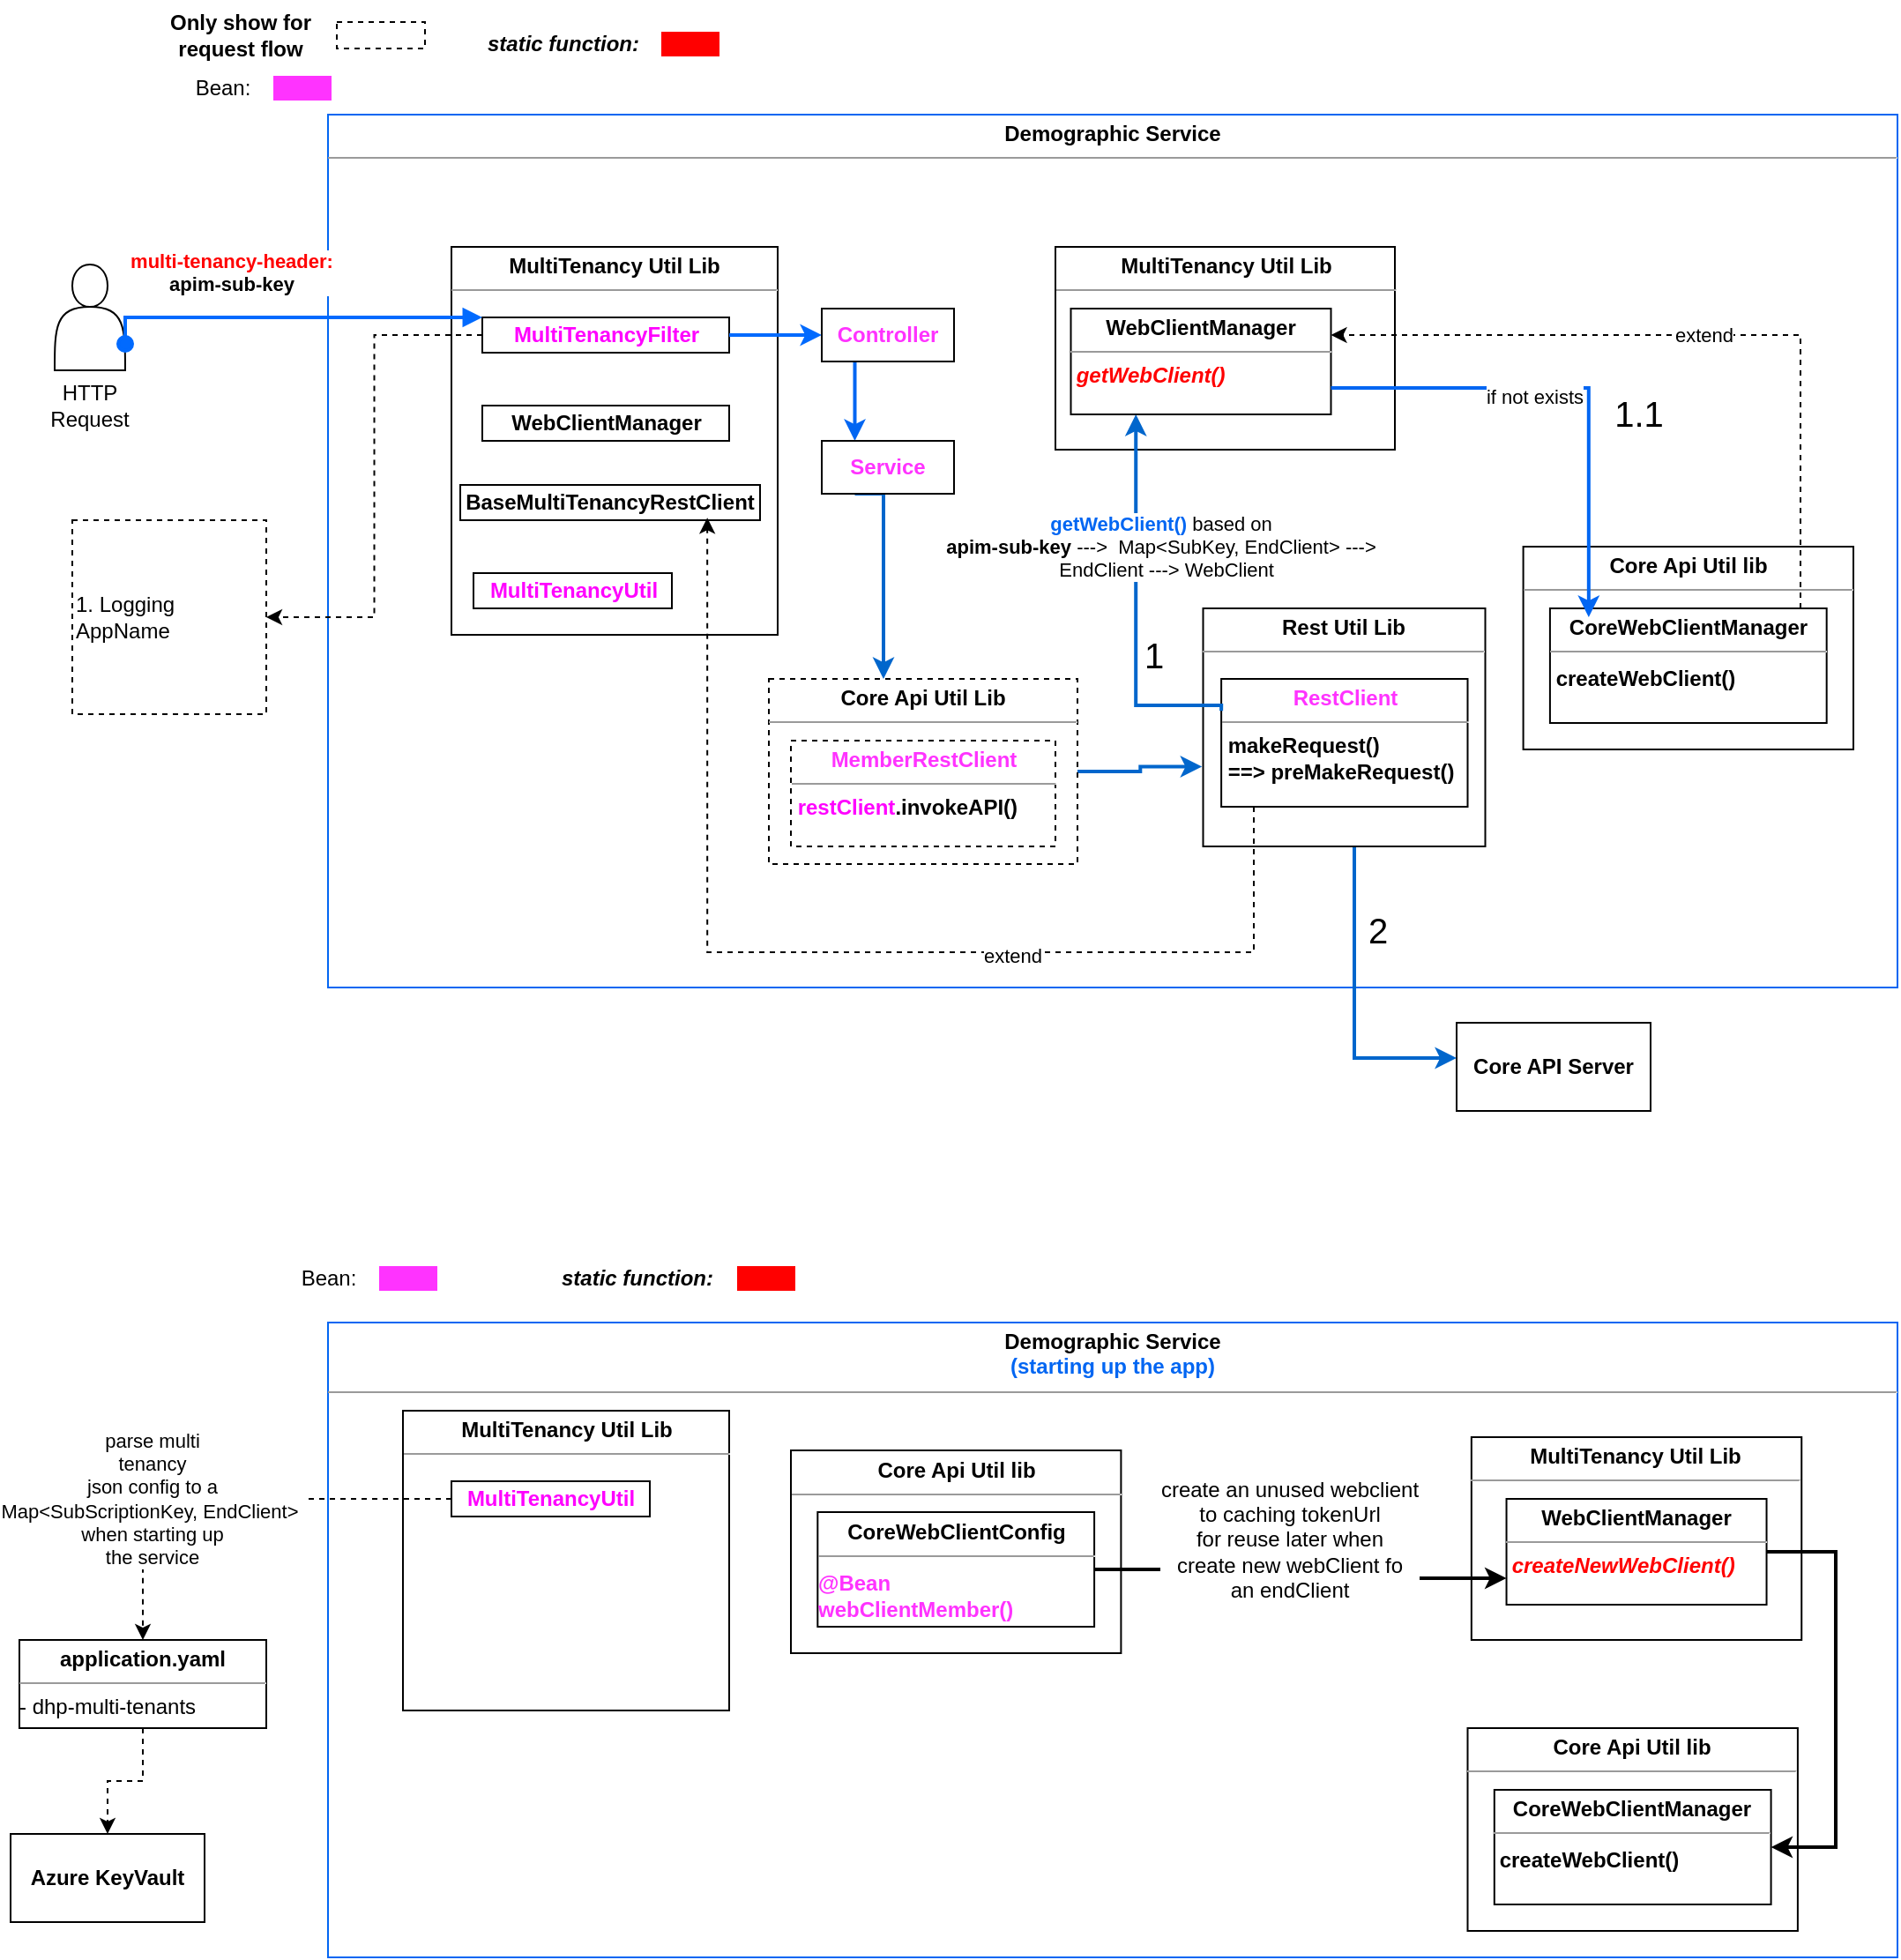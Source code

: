 <mxfile version="21.4.0" type="github">
  <diagram name="Page-1" id="5f0bae14-7c28-e335-631c-24af17079c00">
    <mxGraphModel dx="2230" dy="671" grid="1" gridSize="10" guides="1" tooltips="1" connect="1" arrows="1" fold="1" page="1" pageScale="1" pageWidth="1100" pageHeight="850" background="none" math="0" shadow="0">
      <root>
        <mxCell id="0" />
        <mxCell id="1" parent="0" />
        <mxCell id="RdsTdk07A-o18HDUI7we-4" value="&lt;p style=&quot;margin:0px;margin-top:4px;text-align:center;&quot;&gt;&lt;b&gt;Demographic Service&lt;/b&gt;&lt;/p&gt;&lt;hr size=&quot;1&quot;&gt;&lt;div style=&quot;height:2px;&quot;&gt;&lt;br&gt;&lt;/div&gt;" style="verticalAlign=top;align=left;overflow=fill;fontSize=12;fontFamily=Helvetica;html=1;whiteSpace=wrap;strokeColor=#0266f2;" parent="1" vertex="1">
          <mxGeometry x="175" y="85" width="890" height="495" as="geometry" />
        </mxCell>
        <mxCell id="RdsTdk07A-o18HDUI7we-6" value="&lt;p style=&quot;margin:0px;margin-top:4px;text-align:center;&quot;&gt;&lt;b&gt;MultiTenancy Util Lib&lt;/b&gt;&lt;/p&gt;&lt;hr size=&quot;1&quot;&gt;&lt;div style=&quot;height:2px;&quot;&gt;&lt;/div&gt;" style="verticalAlign=top;align=left;overflow=fill;fontSize=12;fontFamily=Helvetica;html=1;whiteSpace=wrap;" parent="1" vertex="1">
          <mxGeometry x="245" y="160" width="185" height="220" as="geometry" />
        </mxCell>
        <mxCell id="b0NZZlbbKg6g0TBIV0Tw-12" style="edgeStyle=orthogonalEdgeStyle;rounded=0;orthogonalLoop=1;jettySize=auto;html=1;exitX=1;exitY=0.5;exitDx=0;exitDy=0;strokeWidth=2;strokeColor=#0066CC;entryX=-0.004;entryY=0.665;entryDx=0;entryDy=0;entryPerimeter=0;" parent="1" source="RdsTdk07A-o18HDUI7we-7" target="CG3TOa5hcq1ZWwIJxW8Z-42" edge="1">
          <mxGeometry relative="1" as="geometry">
            <Array as="points" />
          </mxGeometry>
        </mxCell>
        <mxCell id="RdsTdk07A-o18HDUI7we-7" value="&lt;p style=&quot;margin:0px;margin-top:4px;text-align:center;&quot;&gt;&lt;b&gt;Core Api Util Lib&lt;/b&gt;&lt;/p&gt;&lt;hr size=&quot;1&quot;&gt;&lt;div style=&quot;height:2px;&quot;&gt;&lt;/div&gt;" style="verticalAlign=top;align=left;overflow=fill;fontSize=12;fontFamily=Helvetica;html=1;whiteSpace=wrap;dashed=1;" parent="1" vertex="1">
          <mxGeometry x="425" y="405" width="175" height="105" as="geometry" />
        </mxCell>
        <mxCell id="CG3TOa5hcq1ZWwIJxW8Z-67" style="edgeStyle=orthogonalEdgeStyle;rounded=0;orthogonalLoop=1;jettySize=auto;html=1;entryX=1;entryY=0.5;entryDx=0;entryDy=0;dashed=1;" parent="1" source="RdsTdk07A-o18HDUI7we-8" target="CG3TOa5hcq1ZWwIJxW8Z-66" edge="1">
          <mxGeometry relative="1" as="geometry" />
        </mxCell>
        <mxCell id="RdsTdk07A-o18HDUI7we-8" value="&lt;b&gt;&lt;font color=&quot;#ff00ff&quot;&gt;MultiTenancyFilter&lt;/font&gt;&lt;/b&gt;" style="html=1;whiteSpace=wrap;align=center;" parent="1" vertex="1">
          <mxGeometry x="262.5" y="200" width="140" height="20" as="geometry" />
        </mxCell>
        <mxCell id="VQmsO8RJKZGxtteuDF_l-1" value="&lt;b&gt;&lt;font color=&quot;#ff00ff&quot;&gt;MultiTenancyUtil&lt;/font&gt;&lt;/b&gt;" style="html=1;whiteSpace=wrap;align=center;" parent="1" vertex="1">
          <mxGeometry x="257.5" y="345" width="112.5" height="20" as="geometry" />
        </mxCell>
        <mxCell id="VQmsO8RJKZGxtteuDF_l-24" value="&lt;b&gt;WebClientManager&lt;/b&gt;" style="html=1;whiteSpace=wrap;align=center;" parent="1" vertex="1">
          <mxGeometry x="262.5" y="250" width="140" height="20" as="geometry" />
        </mxCell>
        <mxCell id="VQmsO8RJKZGxtteuDF_l-90" style="edgeStyle=orthogonalEdgeStyle;rounded=0;orthogonalLoop=1;jettySize=auto;html=1;exitX=0.5;exitY=1;exitDx=0;exitDy=0;entryX=0.5;entryY=0;entryDx=0;entryDy=0;" parent="1" target="VQmsO8RJKZGxtteuDF_l-86" edge="1">
          <mxGeometry relative="1" as="geometry">
            <mxPoint x="470" y="1082.5" as="sourcePoint" />
          </mxGeometry>
        </mxCell>
        <mxCell id="VQmsO8RJKZGxtteuDF_l-87" value="&lt;b&gt;Core API Server&lt;/b&gt;" style="html=1;whiteSpace=wrap;" parent="1" vertex="1">
          <mxGeometry x="815" y="600" width="110" height="50" as="geometry" />
        </mxCell>
        <mxCell id="VQmsO8RJKZGxtteuDF_l-133" value="" style="edgeStyle=orthogonalEdgeStyle;rounded=0;orthogonalLoop=1;jettySize=auto;html=1;dashed=1;" parent="1" target="VQmsO8RJKZGxtteuDF_l-131" edge="1">
          <mxGeometry relative="1" as="geometry">
            <mxPoint x="765" y="1080" as="sourcePoint" />
          </mxGeometry>
        </mxCell>
        <mxCell id="CbbjqMAdhNKeJyTU17QE-8" value="&lt;font style=&quot;background-color: rgb(255, 51, 255);&quot; color=&quot;#ff33ff&quot;&gt;&amp;nbsp; &amp;nbsp; &amp;nbsp; &amp;nbsp; &amp;nbsp;&amp;nbsp;&lt;/font&gt;" style="text;html=1;align=center;verticalAlign=middle;resizable=0;points=[];autosize=1;strokeColor=none;fillColor=none;" parent="1" vertex="1">
          <mxGeometry x="130" y="55" width="60" height="30" as="geometry" />
        </mxCell>
        <mxCell id="CbbjqMAdhNKeJyTU17QE-9" value="Bean:" style="text;html=1;align=center;verticalAlign=middle;resizable=0;points=[];autosize=1;strokeColor=none;fillColor=none;" parent="1" vertex="1">
          <mxGeometry x="90" y="55" width="50" height="30" as="geometry" />
        </mxCell>
        <mxCell id="CbbjqMAdhNKeJyTU17QE-10" value="&lt;b&gt;Only show for &lt;br&gt;request flow&lt;/b&gt;" style="text;html=1;align=center;verticalAlign=middle;resizable=0;points=[];autosize=1;strokeColor=none;fillColor=none;" parent="1" vertex="1">
          <mxGeometry x="75" y="20" width="100" height="40" as="geometry" />
        </mxCell>
        <mxCell id="CG3TOa5hcq1ZWwIJxW8Z-13" value="&lt;p style=&quot;margin:0px;margin-top:4px;text-align:center;&quot;&gt;&lt;b&gt;&lt;font color=&quot;#ff33ff&quot;&gt;MemberRestClient&lt;/font&gt;&lt;/b&gt;&lt;/p&gt;&lt;hr size=&quot;1&quot;&gt;&lt;div style=&quot;height:2px;&quot;&gt;&lt;b&gt;&lt;font color=&quot;#ff00ff&quot;&gt;&amp;nbsp;restClient&lt;/font&gt;.invokeAPI()&lt;/b&gt;&lt;/div&gt;" style="verticalAlign=top;align=left;overflow=fill;fontSize=12;fontFamily=Helvetica;html=1;whiteSpace=wrap;dashed=1;" parent="1" vertex="1">
          <mxGeometry x="437.5" y="440" width="150" height="60" as="geometry" />
        </mxCell>
        <mxCell id="CG3TOa5hcq1ZWwIJxW8Z-20" value="&lt;br&gt;&lt;br&gt;&lt;br&gt;&lt;br&gt;&lt;br&gt;&lt;br&gt;&lt;br&gt;HTTP&lt;br&gt;Request" style="shape=actor;whiteSpace=wrap;html=1;" parent="1" vertex="1">
          <mxGeometry x="20" y="170" width="40" height="60" as="geometry" />
        </mxCell>
        <mxCell id="CG3TOa5hcq1ZWwIJxW8Z-21" value="&lt;b&gt;&lt;font color=&quot;#ff0000&quot;&gt;multi-tenancy-header: &lt;/font&gt;&lt;br&gt;apim-sub-key&lt;/b&gt;" style="html=1;verticalAlign=bottom;startArrow=oval;endArrow=block;startSize=8;edgeStyle=elbowEdgeStyle;elbow=vertical;curved=0;rounded=0;exitX=1;exitY=0.75;exitDx=0;exitDy=0;fillColor=#dae8fc;strokeColor=#016afe;strokeWidth=2;" parent="1" source="CG3TOa5hcq1ZWwIJxW8Z-20" target="RdsTdk07A-o18HDUI7we-8" edge="1">
          <mxGeometry x="-0.31" y="10" relative="1" as="geometry">
            <mxPoint x="85" y="220" as="sourcePoint" />
            <mxPoint x="245" y="205" as="targetPoint" />
            <mxPoint as="offset" />
            <Array as="points">
              <mxPoint x="180" y="200" />
            </Array>
          </mxGeometry>
        </mxCell>
        <mxCell id="CG3TOa5hcq1ZWwIJxW8Z-22" style="edgeStyle=orthogonalEdgeStyle;rounded=0;orthogonalLoop=1;jettySize=auto;html=1;fillColor=#dae8fc;strokeColor=#016afe;strokeWidth=2;entryX=0;entryY=0.5;entryDx=0;entryDy=0;" parent="1" source="RdsTdk07A-o18HDUI7we-8" target="CG3TOa5hcq1ZWwIJxW8Z-25" edge="1">
          <mxGeometry relative="1" as="geometry">
            <mxPoint x="485" y="198" as="targetPoint" />
            <Array as="points" />
          </mxGeometry>
        </mxCell>
        <mxCell id="CG3TOa5hcq1ZWwIJxW8Z-30" value="" style="edgeStyle=orthogonalEdgeStyle;rounded=0;orthogonalLoop=1;jettySize=auto;html=1;fillColor=#dae8fc;strokeColor=#0266f2;strokeWidth=2;exitX=0.25;exitY=1;exitDx=0;exitDy=0;entryX=0.25;entryY=0;entryDx=0;entryDy=0;" parent="1" source="CG3TOa5hcq1ZWwIJxW8Z-25" target="CG3TOa5hcq1ZWwIJxW8Z-26" edge="1">
          <mxGeometry relative="1" as="geometry">
            <Array as="points" />
          </mxGeometry>
        </mxCell>
        <mxCell id="CG3TOa5hcq1ZWwIJxW8Z-25" value="&lt;b style=&quot;border-color: var(--border-color);&quot;&gt;&lt;font color=&quot;#ff33ff&quot; style=&quot;border-color: var(--border-color);&quot;&gt;Controller&lt;/font&gt;&lt;/b&gt;&lt;b&gt;&lt;font color=&quot;#ff00ff&quot;&gt;&lt;br&gt;&lt;/font&gt;&lt;/b&gt;" style="html=1;whiteSpace=wrap;align=center;" parent="1" vertex="1">
          <mxGeometry x="455" y="195" width="75" height="30" as="geometry" />
        </mxCell>
        <mxCell id="CG3TOa5hcq1ZWwIJxW8Z-40" style="edgeStyle=orthogonalEdgeStyle;rounded=0;orthogonalLoop=1;jettySize=auto;html=1;exitX=0.25;exitY=1;exitDx=0;exitDy=0;strokeColor=#0066CC;strokeWidth=2;" parent="1" source="CG3TOa5hcq1ZWwIJxW8Z-26" target="RdsTdk07A-o18HDUI7we-7" edge="1">
          <mxGeometry relative="1" as="geometry">
            <Array as="points">
              <mxPoint x="490" y="300" />
            </Array>
          </mxGeometry>
        </mxCell>
        <mxCell id="CG3TOa5hcq1ZWwIJxW8Z-26" value="&lt;b style=&quot;border-color: var(--border-color);&quot;&gt;&lt;font color=&quot;#ff33ff&quot; style=&quot;border-color: var(--border-color);&quot;&gt;Service&lt;/font&gt;&lt;/b&gt;&lt;b&gt;&lt;font color=&quot;#ff00ff&quot;&gt;&lt;br&gt;&lt;/font&gt;&lt;/b&gt;" style="html=1;whiteSpace=wrap;align=center;" parent="1" vertex="1">
          <mxGeometry x="455" y="270" width="75" height="30" as="geometry" />
        </mxCell>
        <mxCell id="CG3TOa5hcq1ZWwIJxW8Z-58" value="" style="edgeStyle=orthogonalEdgeStyle;rounded=0;orthogonalLoop=1;jettySize=auto;html=1;strokeColor=#0066CC;strokeWidth=2;" parent="1" source="CG3TOa5hcq1ZWwIJxW8Z-42" target="VQmsO8RJKZGxtteuDF_l-87" edge="1">
          <mxGeometry relative="1" as="geometry">
            <Array as="points">
              <mxPoint x="757" y="620" />
            </Array>
          </mxGeometry>
        </mxCell>
        <mxCell id="CG3TOa5hcq1ZWwIJxW8Z-59" value="2" style="edgeLabel;html=1;align=center;verticalAlign=middle;resizable=0;points=[];fontSize=20;" parent="CG3TOa5hcq1ZWwIJxW8Z-58" vertex="1" connectable="0">
          <mxGeometry x="-0.441" y="-1" relative="1" as="geometry">
            <mxPoint x="14" y="-3" as="offset" />
          </mxGeometry>
        </mxCell>
        <mxCell id="CG3TOa5hcq1ZWwIJxW8Z-47" value="&lt;p style=&quot;margin:0px;margin-top:4px;text-align:center;&quot;&gt;&lt;b&gt;MultiTenancy Util Lib&lt;/b&gt;&lt;/p&gt;&lt;hr size=&quot;1&quot;&gt;&lt;div style=&quot;height:2px;&quot;&gt;&lt;/div&gt;" style="verticalAlign=top;align=left;overflow=fill;fontSize=12;fontFamily=Helvetica;html=1;whiteSpace=wrap;" parent="1" vertex="1">
          <mxGeometry x="587.5" y="160" width="192.5" height="115" as="geometry" />
        </mxCell>
        <mxCell id="CG3TOa5hcq1ZWwIJxW8Z-66" value="1.&amp;nbsp;&lt;span style=&quot;background-color: initial;&quot;&gt;Logging AppName&lt;/span&gt;" style="whiteSpace=wrap;html=1;aspect=fixed;dashed=1;align=left;" parent="1" vertex="1">
          <mxGeometry x="30" y="315" width="110" height="110" as="geometry" />
        </mxCell>
        <mxCell id="CG3TOa5hcq1ZWwIJxW8Z-42" value="&lt;p style=&quot;margin:0px;margin-top:4px;text-align:center;&quot;&gt;&lt;b&gt;Rest Util Lib&lt;/b&gt;&lt;/p&gt;&lt;hr size=&quot;1&quot;&gt;&lt;div style=&quot;height:2px;&quot;&gt;&lt;/div&gt;" style="verticalAlign=top;align=left;overflow=fill;fontSize=12;fontFamily=Helvetica;html=1;whiteSpace=wrap;" parent="1" vertex="1">
          <mxGeometry x="671.25" y="365" width="160" height="135" as="geometry" />
        </mxCell>
        <mxCell id="CG3TOa5hcq1ZWwIJxW8Z-45" value="&lt;p style=&quot;margin:0px;margin-top:4px;text-align:center;&quot;&gt;&lt;b&gt;&lt;font color=&quot;#ff33ff&quot;&gt;RestClient&lt;/font&gt;&lt;/b&gt;&lt;/p&gt;&lt;hr size=&quot;1&quot;&gt;&lt;div style=&quot;height:2px;&quot;&gt;&lt;b&gt;&amp;nbsp;makeRequest()&amp;nbsp;&lt;br&gt;&amp;nbsp;==&amp;gt; preMakeRequest()&lt;/b&gt;&lt;/div&gt;" style="verticalAlign=top;align=left;overflow=fill;fontSize=12;fontFamily=Helvetica;html=1;whiteSpace=wrap;" parent="1" vertex="1">
          <mxGeometry x="681.56" y="405" width="139.69" height="72.5" as="geometry" />
        </mxCell>
        <mxCell id="CG3TOa5hcq1ZWwIJxW8Z-52" style="edgeStyle=orthogonalEdgeStyle;rounded=0;orthogonalLoop=1;jettySize=auto;html=1;entryX=0.25;entryY=1;entryDx=0;entryDy=0;strokeColor=#0066CC;strokeWidth=2;exitX=0;exitY=0.25;exitDx=0;exitDy=0;" parent="1" source="CG3TOa5hcq1ZWwIJxW8Z-45" target="67BVD6J1ZOX4P9WUw5F0-6" edge="1">
          <mxGeometry relative="1" as="geometry">
            <mxPoint x="737.945" y="300" as="targetPoint" />
            <Array as="points">
              <mxPoint x="682" y="420" />
              <mxPoint x="633" y="420" />
            </Array>
            <mxPoint x="710" y="400" as="sourcePoint" />
          </mxGeometry>
        </mxCell>
        <mxCell id="CG3TOa5hcq1ZWwIJxW8Z-57" value="&lt;font color=&quot;#0266f2&quot;&gt;&lt;b&gt;getWebClient()&lt;/b&gt;&lt;/font&gt; based on&lt;br style=&quot;border-color: var(--border-color);&quot;&gt;&lt;b style=&quot;border-color: var(--border-color);&quot;&gt;apim-sub-key&lt;/b&gt;&amp;nbsp;---&amp;gt;&amp;nbsp; Map&amp;lt;SubKey, EndClient&amp;gt; ---&amp;gt;&lt;br&gt;&amp;nbsp; EndClient ---&amp;gt; WebClient" style="edgeLabel;html=1;align=center;verticalAlign=middle;resizable=0;points=[];" parent="CG3TOa5hcq1ZWwIJxW8Z-52" vertex="1" connectable="0">
          <mxGeometry x="0.303" y="1" relative="1" as="geometry">
            <mxPoint x="15" y="-1" as="offset" />
          </mxGeometry>
        </mxCell>
        <mxCell id="b0NZZlbbKg6g0TBIV0Tw-11" value="1" style="edgeLabel;html=1;align=center;verticalAlign=middle;resizable=0;points=[];fontSize=20;" parent="CG3TOa5hcq1ZWwIJxW8Z-52" vertex="1" connectable="0">
          <mxGeometry x="-0.376" y="3" relative="1" as="geometry">
            <mxPoint x="13" y="-13" as="offset" />
          </mxGeometry>
        </mxCell>
        <mxCell id="R20MaBMbjEpOq385fbA9-1" value="" style="rounded=0;whiteSpace=wrap;html=1;dashed=1;" parent="1" vertex="1">
          <mxGeometry x="180" y="32.5" width="50" height="15" as="geometry" />
        </mxCell>
        <mxCell id="67BVD6J1ZOX4P9WUw5F0-3" value="&lt;b&gt;BaseMultiTenancyRestClient&lt;/b&gt;" style="html=1;whiteSpace=wrap;align=center;" vertex="1" parent="1">
          <mxGeometry x="250" y="295" width="170" height="20" as="geometry" />
        </mxCell>
        <mxCell id="67BVD6J1ZOX4P9WUw5F0-4" style="edgeStyle=orthogonalEdgeStyle;rounded=0;orthogonalLoop=1;jettySize=auto;html=1;entryX=0.824;entryY=0.932;entryDx=0;entryDy=0;entryPerimeter=0;dashed=1;" edge="1" parent="1" source="CG3TOa5hcq1ZWwIJxW8Z-45" target="67BVD6J1ZOX4P9WUw5F0-3">
          <mxGeometry relative="1" as="geometry">
            <mxPoint x="700" y="510" as="sourcePoint" />
            <Array as="points">
              <mxPoint x="700" y="560" />
              <mxPoint x="390" y="560" />
            </Array>
          </mxGeometry>
        </mxCell>
        <mxCell id="67BVD6J1ZOX4P9WUw5F0-5" value="extend" style="edgeLabel;html=1;align=center;verticalAlign=middle;resizable=0;points=[];" vertex="1" connectable="0" parent="67BVD6J1ZOX4P9WUw5F0-4">
          <mxGeometry x="-0.311" y="2" relative="1" as="geometry">
            <mxPoint as="offset" />
          </mxGeometry>
        </mxCell>
        <mxCell id="67BVD6J1ZOX4P9WUw5F0-6" value="&lt;p style=&quot;margin:0px;margin-top:4px;text-align:center;&quot;&gt;&lt;b style=&quot;border-color: var(--border-color);&quot;&gt;&lt;font style=&quot;border-color: var(--border-color);&quot;&gt;WebClientManager&lt;/font&gt;&lt;/b&gt;&lt;br&gt;&lt;/p&gt;&lt;hr size=&quot;1&quot;&gt;&lt;div style=&quot;height:2px;&quot;&gt;&lt;b&gt;&lt;i&gt;&lt;font color=&quot;#ff0000&quot;&gt;&amp;nbsp;getWebClient()&lt;/font&gt;&lt;/i&gt;&lt;/b&gt;&lt;/div&gt;" style="verticalAlign=top;align=left;overflow=fill;fontSize=12;fontFamily=Helvetica;html=1;whiteSpace=wrap;" vertex="1" parent="1">
          <mxGeometry x="596.25" y="195" width="147.5" height="60" as="geometry" />
        </mxCell>
        <mxCell id="67BVD6J1ZOX4P9WUw5F0-10" value="&lt;font color=&quot;#ff0000&quot; style=&quot;background-color: rgb(255, 0, 0);&quot;&gt;&amp;nbsp; &amp;nbsp; &amp;nbsp; &amp;nbsp; &amp;nbsp;&amp;nbsp;&lt;/font&gt;" style="text;html=1;align=center;verticalAlign=middle;resizable=0;points=[];autosize=1;strokeColor=none;fillColor=none;" vertex="1" parent="1">
          <mxGeometry x="350" y="30" width="60" height="30" as="geometry" />
        </mxCell>
        <mxCell id="67BVD6J1ZOX4P9WUw5F0-11" value="&lt;i&gt;&lt;b&gt;static function:&lt;/b&gt;&lt;/i&gt;" style="text;html=1;align=center;verticalAlign=middle;resizable=0;points=[];autosize=1;strokeColor=none;fillColor=none;" vertex="1" parent="1">
          <mxGeometry x="252.5" y="30" width="110" height="30" as="geometry" />
        </mxCell>
        <mxCell id="67BVD6J1ZOX4P9WUw5F0-17" value="&lt;p style=&quot;margin:0px;margin-top:4px;text-align:center;&quot;&gt;&lt;b&gt;Core Api Util lib&lt;/b&gt;&lt;/p&gt;&lt;hr size=&quot;1&quot;&gt;&lt;div style=&quot;height:2px;&quot;&gt;&lt;/div&gt;" style="verticalAlign=top;align=left;overflow=fill;fontSize=12;fontFamily=Helvetica;html=1;whiteSpace=wrap;" vertex="1" parent="1">
          <mxGeometry x="852.8" y="330" width="187.2" height="115" as="geometry" />
        </mxCell>
        <mxCell id="67BVD6J1ZOX4P9WUw5F0-21" value="extend" style="edgeStyle=orthogonalEdgeStyle;rounded=0;orthogonalLoop=1;jettySize=auto;html=1;entryX=1;entryY=0.25;entryDx=0;entryDy=0;dashed=1;" edge="1" parent="1" source="67BVD6J1ZOX4P9WUw5F0-15" target="67BVD6J1ZOX4P9WUw5F0-6">
          <mxGeometry relative="1" as="geometry">
            <mxPoint x="1010.62" y="202.5" as="targetPoint" />
            <Array as="points">
              <mxPoint x="1010" y="210" />
            </Array>
          </mxGeometry>
        </mxCell>
        <mxCell id="67BVD6J1ZOX4P9WUw5F0-15" value="&lt;p style=&quot;margin:0px;margin-top:4px;text-align:center;&quot;&gt;&lt;b&gt;CoreWebClientManager&lt;/b&gt;&lt;/p&gt;&lt;hr size=&quot;1&quot;&gt;&lt;div style=&quot;height:2px;&quot;&gt;&amp;nbsp;&amp;nbsp;&lt;/div&gt;&lt;b style=&quot;border-color: var(--border-color);&quot;&gt;&amp;nbsp;createWebClient()&lt;/b&gt;" style="verticalAlign=top;align=left;overflow=fill;fontSize=12;fontFamily=Helvetica;html=1;whiteSpace=wrap;" vertex="1" parent="1">
          <mxGeometry x="867.96" y="365" width="156.88" height="65" as="geometry" />
        </mxCell>
        <mxCell id="67BVD6J1ZOX4P9WUw5F0-24" value="&lt;p style=&quot;margin:0px;margin-top:4px;text-align:center;&quot;&gt;&lt;b&gt;Demographic Service&lt;/b&gt;&lt;br&gt;&lt;b&gt;&lt;font color=&quot;#0266f2&quot;&gt;(starting up the app)&lt;/font&gt;&lt;/b&gt;&lt;/p&gt;&lt;hr size=&quot;1&quot;&gt;&lt;div style=&quot;height:2px;&quot;&gt;&lt;br&gt;&lt;/div&gt;" style="verticalAlign=top;align=left;overflow=fill;fontSize=12;fontFamily=Helvetica;html=1;whiteSpace=wrap;strokeColor=#0266f2;" vertex="1" parent="1">
          <mxGeometry x="175" y="770" width="890" height="360" as="geometry" />
        </mxCell>
        <mxCell id="67BVD6J1ZOX4P9WUw5F0-25" value="&lt;p style=&quot;margin:0px;margin-top:4px;text-align:center;&quot;&gt;&lt;b&gt;MultiTenancy Util Lib&lt;/b&gt;&lt;/p&gt;&lt;hr size=&quot;1&quot;&gt;&lt;div style=&quot;height:2px;&quot;&gt;&lt;/div&gt;" style="verticalAlign=top;align=left;overflow=fill;fontSize=12;fontFamily=Helvetica;html=1;whiteSpace=wrap;" vertex="1" parent="1">
          <mxGeometry x="217.5" y="820" width="185" height="170" as="geometry" />
        </mxCell>
        <mxCell id="67BVD6J1ZOX4P9WUw5F0-26" value="&lt;b&gt;&lt;font color=&quot;#ff00ff&quot;&gt;MultiTenancyUtil&lt;/font&gt;&lt;/b&gt;" style="html=1;whiteSpace=wrap;align=center;" vertex="1" parent="1">
          <mxGeometry x="245" y="860" width="112.5" height="20" as="geometry" />
        </mxCell>
        <mxCell id="67BVD6J1ZOX4P9WUw5F0-27" style="edgeStyle=orthogonalEdgeStyle;rounded=1;orthogonalLoop=1;jettySize=auto;html=1;exitX=0;exitY=0.5;exitDx=0;exitDy=0;dashed=1;" edge="1" parent="1" target="67BVD6J1ZOX4P9WUw5F0-30" source="67BVD6J1ZOX4P9WUw5F0-26">
          <mxGeometry relative="1" as="geometry">
            <Array as="points">
              <mxPoint x="70" y="870" />
            </Array>
            <mxPoint x="66" y="765" as="sourcePoint" />
          </mxGeometry>
        </mxCell>
        <mxCell id="67BVD6J1ZOX4P9WUw5F0-28" value="parse multi &lt;br&gt;tenancy &lt;br&gt;json config to a &lt;br&gt;Map&amp;lt;SubScriptionKey, EndClient&amp;gt;&amp;nbsp;&lt;br&gt;when starting up&lt;br&gt;the service" style="edgeLabel;html=1;align=center;verticalAlign=middle;resizable=0;points=[];" vertex="1" connectable="0" parent="67BVD6J1ZOX4P9WUw5F0-27">
          <mxGeometry x="0.075" y="1" relative="1" as="geometry">
            <mxPoint x="-33" y="-1" as="offset" />
          </mxGeometry>
        </mxCell>
        <mxCell id="67BVD6J1ZOX4P9WUw5F0-29" style="edgeStyle=orthogonalEdgeStyle;rounded=0;orthogonalLoop=1;jettySize=auto;html=1;exitX=0.5;exitY=1;exitDx=0;exitDy=0;dashed=1;" edge="1" parent="1" source="67BVD6J1ZOX4P9WUw5F0-30" target="67BVD6J1ZOX4P9WUw5F0-31">
          <mxGeometry relative="1" as="geometry" />
        </mxCell>
        <mxCell id="67BVD6J1ZOX4P9WUw5F0-30" value="&lt;p style=&quot;margin:0px;margin-top:4px;text-align:center;&quot;&gt;&lt;b&gt;application.yaml&lt;/b&gt;&lt;/p&gt;&lt;hr size=&quot;1&quot;&gt;&lt;div style=&quot;height:2px;&quot;&gt;- dhp-multi-tenants&lt;/div&gt;" style="verticalAlign=top;align=left;overflow=fill;fontSize=12;fontFamily=Helvetica;html=1;whiteSpace=wrap;" vertex="1" parent="1">
          <mxGeometry y="950" width="140" height="50" as="geometry" />
        </mxCell>
        <mxCell id="67BVD6J1ZOX4P9WUw5F0-31" value="&lt;b&gt;Azure KeyVault&lt;/b&gt;" style="html=1;whiteSpace=wrap;" vertex="1" parent="1">
          <mxGeometry x="-5" y="1060" width="110" height="50" as="geometry" />
        </mxCell>
        <mxCell id="67BVD6J1ZOX4P9WUw5F0-32" value="&lt;p style=&quot;margin:0px;margin-top:4px;text-align:center;&quot;&gt;&lt;b&gt;Core Api Util lib&lt;/b&gt;&lt;/p&gt;&lt;hr size=&quot;1&quot;&gt;&lt;div style=&quot;height:2px;&quot;&gt;&lt;/div&gt;" style="verticalAlign=top;align=left;overflow=fill;fontSize=12;fontFamily=Helvetica;html=1;whiteSpace=wrap;" vertex="1" parent="1">
          <mxGeometry x="437.5" y="842.5" width="187.2" height="115" as="geometry" />
        </mxCell>
        <mxCell id="67BVD6J1ZOX4P9WUw5F0-33" value="&lt;p style=&quot;margin:0px;margin-top:4px;text-align:center;&quot;&gt;&lt;b&gt;CoreWebClientConfig&lt;/b&gt;&lt;/p&gt;&lt;hr size=&quot;1&quot;&gt;&lt;div style=&quot;height:2px;&quot;&gt;&amp;nbsp;&amp;nbsp;&lt;/div&gt;&lt;b style=&quot;border-color: var(--border-color);&quot;&gt;&lt;font color=&quot;#ff33ff&quot;&gt;@Bean&amp;nbsp;&lt;br&gt;webClientMember()&lt;/font&gt;&lt;/b&gt;" style="verticalAlign=top;align=left;overflow=fill;fontSize=12;fontFamily=Helvetica;html=1;whiteSpace=wrap;" vertex="1" parent="1">
          <mxGeometry x="452.66" y="877.5" width="156.88" height="65" as="geometry" />
        </mxCell>
        <mxCell id="67BVD6J1ZOX4P9WUw5F0-34" value="&lt;p style=&quot;margin:0px;margin-top:4px;text-align:center;&quot;&gt;&lt;b&gt;MultiTenancy Util Lib&lt;/b&gt;&lt;/p&gt;&lt;hr size=&quot;1&quot;&gt;&lt;div style=&quot;height:2px;&quot;&gt;&lt;/div&gt;" style="verticalAlign=top;align=left;overflow=fill;fontSize=12;fontFamily=Helvetica;html=1;whiteSpace=wrap;" vertex="1" parent="1">
          <mxGeometry x="823.42" y="835" width="187.2" height="115" as="geometry" />
        </mxCell>
        <mxCell id="67BVD6J1ZOX4P9WUw5F0-35" value="&lt;p style=&quot;margin:0px;margin-top:4px;text-align:center;&quot;&gt;&lt;b style=&quot;border-color: var(--border-color);&quot;&gt;&lt;font style=&quot;border-color: var(--border-color);&quot;&gt;WebClientManager&lt;/font&gt;&lt;/b&gt;&lt;br&gt;&lt;/p&gt;&lt;hr size=&quot;1&quot;&gt;&lt;div style=&quot;height:2px;&quot;&gt;&lt;b&gt;&lt;i&gt;&lt;font color=&quot;#ff0000&quot;&gt;&amp;nbsp;createNewWebClient()&lt;/font&gt;&lt;/i&gt;&lt;/b&gt;&lt;/div&gt;" style="verticalAlign=top;align=left;overflow=fill;fontSize=12;fontFamily=Helvetica;html=1;whiteSpace=wrap;" vertex="1" parent="1">
          <mxGeometry x="843.27" y="870" width="147.5" height="60" as="geometry" />
        </mxCell>
        <mxCell id="67BVD6J1ZOX4P9WUw5F0-36" style="edgeStyle=orthogonalEdgeStyle;rounded=0;orthogonalLoop=1;jettySize=auto;html=1;entryX=0;entryY=0.75;entryDx=0;entryDy=0;strokeWidth=2;" edge="1" parent="1" source="67BVD6J1ZOX4P9WUw5F0-33" target="67BVD6J1ZOX4P9WUw5F0-35">
          <mxGeometry relative="1" as="geometry" />
        </mxCell>
        <mxCell id="67BVD6J1ZOX4P9WUw5F0-37" value="&lt;font style=&quot;font-size: 12px;&quot;&gt;create an unused webclient&lt;br&gt;to caching tokenUrl&lt;br&gt;for reuse later when&lt;br&gt;create new webClient fo&lt;br&gt;an endClient&lt;br&gt;&lt;/font&gt;" style="edgeLabel;html=1;align=center;verticalAlign=middle;resizable=0;points=[];" vertex="1" connectable="0" parent="67BVD6J1ZOX4P9WUw5F0-36">
          <mxGeometry x="-0.201" y="-4" relative="1" as="geometry">
            <mxPoint x="15" y="-21" as="offset" />
          </mxGeometry>
        </mxCell>
        <mxCell id="67BVD6J1ZOX4P9WUw5F0-38" value="&lt;p style=&quot;margin:0px;margin-top:4px;text-align:center;&quot;&gt;&lt;b&gt;Core Api Util lib&lt;/b&gt;&lt;/p&gt;&lt;hr size=&quot;1&quot;&gt;&lt;div style=&quot;height:2px;&quot;&gt;&lt;/div&gt;" style="verticalAlign=top;align=left;overflow=fill;fontSize=12;fontFamily=Helvetica;html=1;whiteSpace=wrap;" vertex="1" parent="1">
          <mxGeometry x="821.25" y="1000" width="187.2" height="115" as="geometry" />
        </mxCell>
        <mxCell id="67BVD6J1ZOX4P9WUw5F0-39" value="&lt;p style=&quot;margin:0px;margin-top:4px;text-align:center;&quot;&gt;&lt;b&gt;CoreWebClientManager&lt;/b&gt;&lt;/p&gt;&lt;hr size=&quot;1&quot;&gt;&lt;div style=&quot;height:2px;&quot;&gt;&amp;nbsp;&amp;nbsp;&lt;/div&gt;&lt;b style=&quot;border-color: var(--border-color);&quot;&gt;&amp;nbsp;createWebClient()&lt;/b&gt;" style="verticalAlign=top;align=left;overflow=fill;fontSize=12;fontFamily=Helvetica;html=1;whiteSpace=wrap;" vertex="1" parent="1">
          <mxGeometry x="836.41" y="1035" width="156.88" height="65" as="geometry" />
        </mxCell>
        <mxCell id="67BVD6J1ZOX4P9WUw5F0-40" style="edgeStyle=orthogonalEdgeStyle;rounded=0;orthogonalLoop=1;jettySize=auto;html=1;exitX=1;exitY=0.5;exitDx=0;exitDy=0;entryX=1;entryY=0.5;entryDx=0;entryDy=0;strokeWidth=2;" edge="1" parent="1" source="67BVD6J1ZOX4P9WUw5F0-35" target="67BVD6J1ZOX4P9WUw5F0-39">
          <mxGeometry relative="1" as="geometry">
            <Array as="points">
              <mxPoint x="1030" y="900" />
              <mxPoint x="1030" y="1068" />
            </Array>
          </mxGeometry>
        </mxCell>
        <mxCell id="67BVD6J1ZOX4P9WUw5F0-41" value="&lt;font style=&quot;background-color: rgb(255, 51, 255);&quot; color=&quot;#ff33ff&quot;&gt;&amp;nbsp; &amp;nbsp; &amp;nbsp; &amp;nbsp; &amp;nbsp;&amp;nbsp;&lt;/font&gt;" style="text;html=1;align=center;verticalAlign=middle;resizable=0;points=[];autosize=1;strokeColor=none;fillColor=none;" vertex="1" parent="1">
          <mxGeometry x="190" y="730" width="60" height="30" as="geometry" />
        </mxCell>
        <mxCell id="67BVD6J1ZOX4P9WUw5F0-42" value="Bean:" style="text;html=1;align=center;verticalAlign=middle;resizable=0;points=[];autosize=1;strokeColor=none;fillColor=none;" vertex="1" parent="1">
          <mxGeometry x="150" y="730" width="50" height="30" as="geometry" />
        </mxCell>
        <mxCell id="67BVD6J1ZOX4P9WUw5F0-43" value="&lt;font color=&quot;#ff0000&quot; style=&quot;background-color: rgb(255, 0, 0);&quot;&gt;&amp;nbsp; &amp;nbsp; &amp;nbsp; &amp;nbsp; &amp;nbsp;&amp;nbsp;&lt;/font&gt;" style="text;html=1;align=center;verticalAlign=middle;resizable=0;points=[];autosize=1;strokeColor=none;fillColor=none;" vertex="1" parent="1">
          <mxGeometry x="392.66" y="730" width="60" height="30" as="geometry" />
        </mxCell>
        <mxCell id="67BVD6J1ZOX4P9WUw5F0-44" value="&lt;i&gt;&lt;b&gt;static function:&lt;/b&gt;&lt;/i&gt;" style="text;html=1;align=center;verticalAlign=middle;resizable=0;points=[];autosize=1;strokeColor=none;fillColor=none;" vertex="1" parent="1">
          <mxGeometry x="295.16" y="730" width="110" height="30" as="geometry" />
        </mxCell>
        <mxCell id="67BVD6J1ZOX4P9WUw5F0-12" value="1.1" style="edgeStyle=orthogonalEdgeStyle;rounded=0;orthogonalLoop=1;jettySize=auto;html=1;strokeColor=#0266F2;strokeWidth=2;fontSize=20;entryX=0.14;entryY=0.077;entryDx=0;entryDy=0;entryPerimeter=0;" edge="1" parent="1" source="67BVD6J1ZOX4P9WUw5F0-6" target="67BVD6J1ZOX4P9WUw5F0-15">
          <mxGeometry x="0.159" y="28" relative="1" as="geometry">
            <mxPoint x="863.12" y="218" as="targetPoint" />
            <Array as="points">
              <mxPoint x="890" y="240" />
            </Array>
            <mxPoint as="offset" />
          </mxGeometry>
        </mxCell>
        <mxCell id="67BVD6J1ZOX4P9WUw5F0-14" value="if not exists" style="edgeLabel;html=1;align=center;verticalAlign=middle;resizable=0;points=[];" vertex="1" connectable="0" parent="67BVD6J1ZOX4P9WUw5F0-12">
          <mxGeometry x="-0.274" y="2" relative="1" as="geometry">
            <mxPoint x="15" y="7" as="offset" />
          </mxGeometry>
        </mxCell>
      </root>
    </mxGraphModel>
  </diagram>
</mxfile>
